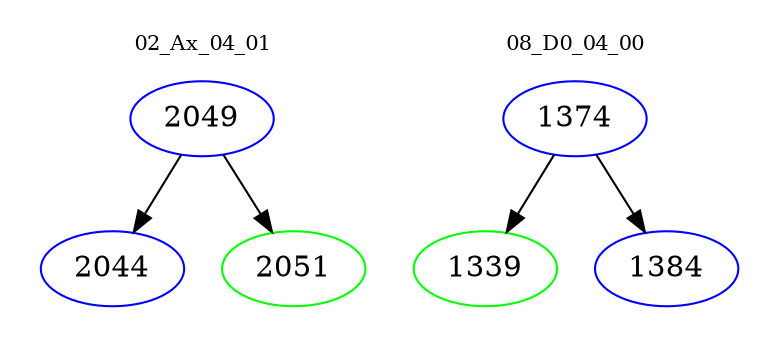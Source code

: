 digraph{
subgraph cluster_0 {
color = white
label = "02_Ax_04_01";
fontsize=10;
T0_2049 [label="2049", color="blue"]
T0_2049 -> T0_2044 [color="black"]
T0_2044 [label="2044", color="blue"]
T0_2049 -> T0_2051 [color="black"]
T0_2051 [label="2051", color="green"]
}
subgraph cluster_1 {
color = white
label = "08_D0_04_00";
fontsize=10;
T1_1374 [label="1374", color="blue"]
T1_1374 -> T1_1339 [color="black"]
T1_1339 [label="1339", color="green"]
T1_1374 -> T1_1384 [color="black"]
T1_1384 [label="1384", color="blue"]
}
}
